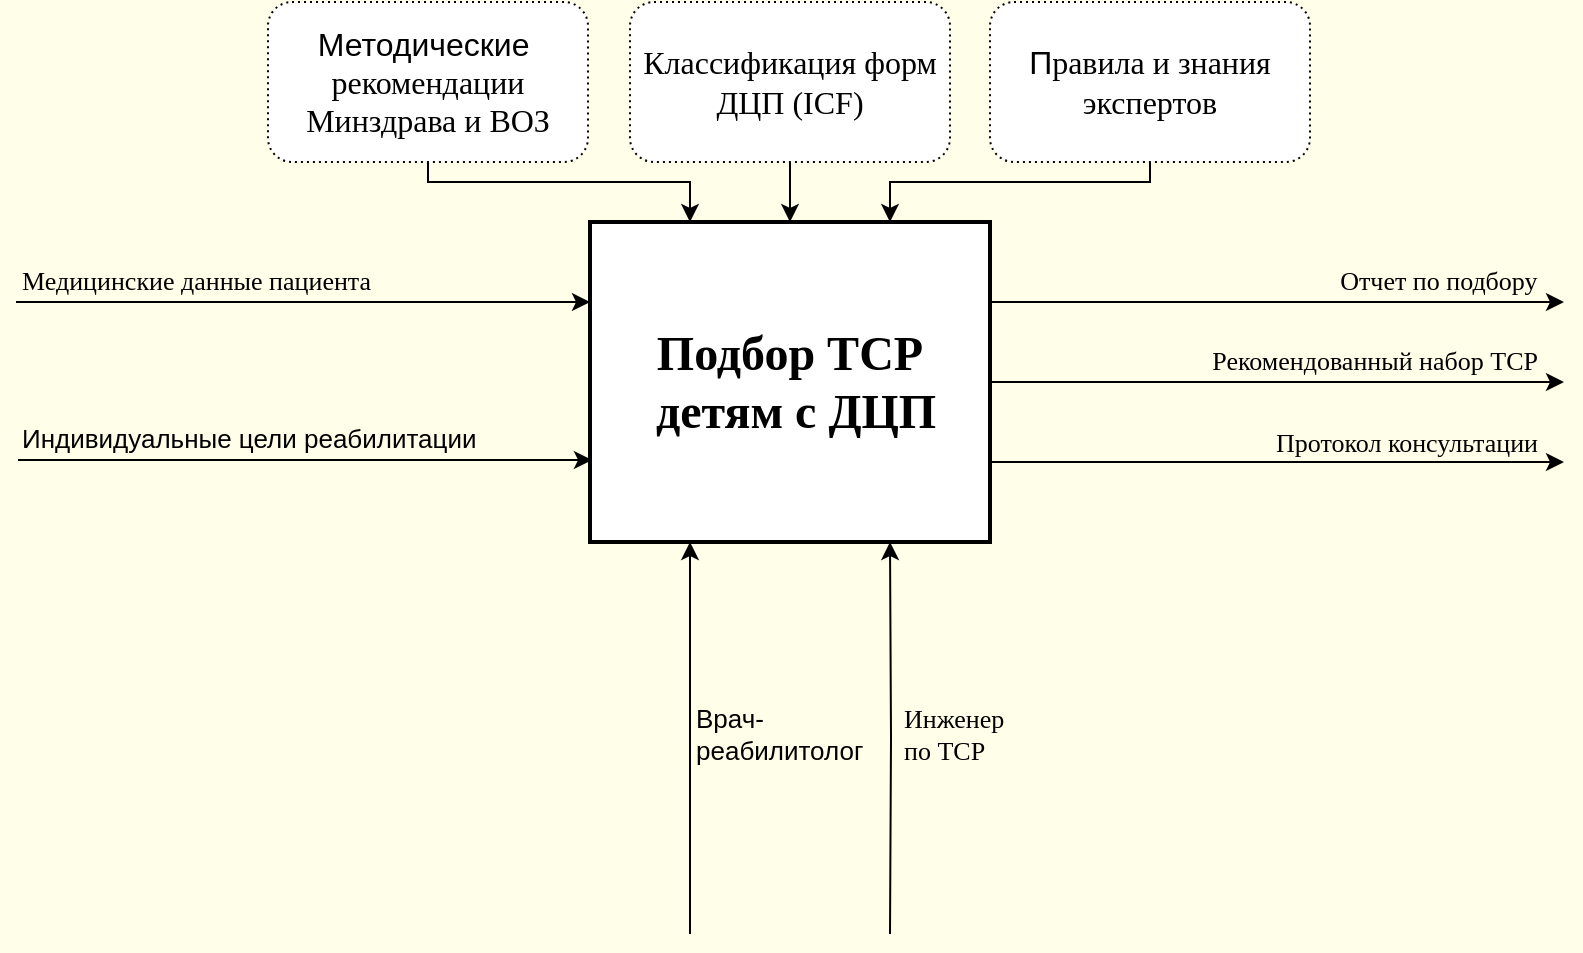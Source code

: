 <mxfile border="50" scale="3" compressed="false" locked="false" version="27.1.4">
  <diagram name="Blank" id="YmL12bMKpDGza6XwsDPr">
    <mxGraphModel dx="1331" dy="571" grid="0" gridSize="10" guides="1" tooltips="1" connect="1" arrows="1" fold="1" page="0" pageScale="1" pageWidth="827" pageHeight="1169" background="light-dark(#ffffe9, #121212)" math="1" shadow="0">
      <root>
        <mxCell id="X5NqExCQtvZxIxQ7pmgY-0" />
        <mxCell id="1" parent="X5NqExCQtvZxIxQ7pmgY-0" />
        <mxCell id="MIAvLR50btDMAMFafLu4-5" style="edgeStyle=orthogonalEdgeStyle;rounded=0;orthogonalLoop=1;jettySize=auto;html=1;exitX=1;exitY=0.75;exitDx=0;exitDy=0;" parent="1" source="MIAvLR50btDMAMFafLu4-6" edge="1">
          <mxGeometry relative="1" as="geometry">
            <mxPoint x="770" y="408" as="targetPoint" />
          </mxGeometry>
        </mxCell>
        <mxCell id="y-ezYGlPpoAGG1hy6tS6-12" style="edgeStyle=orthogonalEdgeStyle;rounded=0;orthogonalLoop=1;jettySize=auto;html=1;exitX=0.75;exitY=1;exitDx=0;exitDy=0;entryX=0.75;entryY=1;entryDx=0;entryDy=0;" edge="1" parent="1" target="MIAvLR50btDMAMFafLu4-6">
          <mxGeometry relative="1" as="geometry">
            <mxPoint x="433" y="644" as="sourcePoint" />
          </mxGeometry>
        </mxCell>
        <mxCell id="MIAvLR50btDMAMFafLu4-6" value="Подбор ТСР&lt;div&gt;&amp;nbsp;детям с ДЦП&lt;/div&gt;" style="rounded=0;whiteSpace=wrap;html=1;fontSize=24;fontStyle=1;strokeWidth=2;fontFamily=Times New Roman;" parent="1" vertex="1">
          <mxGeometry x="283" y="288" width="200" height="160" as="geometry" />
        </mxCell>
        <mxCell id="MIAvLR50btDMAMFafLu4-7" style="edgeStyle=orthogonalEdgeStyle;rounded=0;orthogonalLoop=1;jettySize=auto;html=1;exitX=0.5;exitY=1;exitDx=0;exitDy=0;entryX=0.25;entryY=0;entryDx=0;entryDy=0;" parent="1" source="MIAvLR50btDMAMFafLu4-8" target="MIAvLR50btDMAMFafLu4-6" edge="1">
          <mxGeometry relative="1" as="geometry">
            <Array as="points">
              <mxPoint x="202" y="268" />
              <mxPoint x="333" y="268" />
            </Array>
          </mxGeometry>
        </mxCell>
        <mxCell id="MIAvLR50btDMAMFafLu4-8" value="Методические&amp;nbsp;&lt;div&gt;&lt;span style=&quot;font-family: Times; text-align: start; background-color: transparent; color: light-dark(rgb(0, 0, 0), rgb(255, 255, 255));&quot;&gt;рекомендации Минздрава и ВОЗ&lt;/span&gt;&lt;/div&gt;" style="rounded=1;whiteSpace=wrap;html=1;fontSize=16;dashed=1;dashPattern=1 2;" parent="1" vertex="1">
          <mxGeometry x="122" y="178" width="160" height="80" as="geometry" />
        </mxCell>
        <mxCell id="MIAvLR50btDMAMFafLu4-9" style="edgeStyle=orthogonalEdgeStyle;rounded=0;orthogonalLoop=1;jettySize=auto;html=1;exitX=0.5;exitY=1;exitDx=0;exitDy=0;entryX=0.5;entryY=0;entryDx=0;entryDy=0;" parent="1" source="MIAvLR50btDMAMFafLu4-10" target="MIAvLR50btDMAMFafLu4-6" edge="1">
          <mxGeometry relative="1" as="geometry" />
        </mxCell>
        <mxCell id="MIAvLR50btDMAMFafLu4-10" value="&lt;span style=&quot;font-family: Times; text-align: start; background-color: transparent; color: light-dark(rgb(0, 0, 0), rgb(255, 255, 255));&quot;&gt;Классификация форм ДЦП (ICF)&lt;/span&gt;" style="rounded=1;whiteSpace=wrap;html=1;fontSize=16;dashed=1;dashPattern=1 2;" parent="1" vertex="1">
          <mxGeometry x="303" y="178" width="160" height="80" as="geometry" />
        </mxCell>
        <mxCell id="MIAvLR50btDMAMFafLu4-14" style="edgeStyle=orthogonalEdgeStyle;rounded=0;orthogonalLoop=1;jettySize=auto;html=1;exitX=0.5;exitY=1;exitDx=0;exitDy=0;entryX=0.75;entryY=0;entryDx=0;entryDy=0;" parent="1" source="MIAvLR50btDMAMFafLu4-15" target="MIAvLR50btDMAMFafLu4-6" edge="1">
          <mxGeometry relative="1" as="geometry">
            <Array as="points">
              <mxPoint x="563" y="268" />
              <mxPoint x="433" y="268" />
            </Array>
          </mxGeometry>
        </mxCell>
        <mxCell id="MIAvLR50btDMAMFafLu4-15" value="П&lt;span style=&quot;font-family: Times; text-align: start; background-color: transparent; color: light-dark(rgb(0, 0, 0), rgb(255, 255, 255));&quot;&gt;равила и знания экспертов&lt;/span&gt;" style="rounded=1;whiteSpace=wrap;html=1;fontSize=16;dashed=1;dashPattern=1 2;" parent="1" vertex="1">
          <mxGeometry x="483" y="178" width="160" height="80" as="geometry" />
        </mxCell>
        <mxCell id="MIAvLR50btDMAMFafLu4-21" value="&lt;span&gt;Отчет по подбору&amp;nbsp;&lt;/span&gt;" style="text;html=1;align=right;verticalAlign=middle;whiteSpace=wrap;rounded=0;fontSize=13;fontFamily=Times New Roman;" parent="1" vertex="1">
          <mxGeometry x="522" y="307" width="240" height="20" as="geometry" />
        </mxCell>
        <mxCell id="MIAvLR50btDMAMFafLu4-22" value="&lt;span style=&quot;&quot;&gt;Рекомендованный набор ТСР&lt;/span&gt;" style="text;html=1;align=right;verticalAlign=middle;whiteSpace=wrap;rounded=0;fontSize=13;fontFamily=Times New Roman;" parent="1" vertex="1">
          <mxGeometry x="519" y="347" width="240" height="20" as="geometry" />
        </mxCell>
        <mxCell id="MIAvLR50btDMAMFafLu4-23" value="&lt;span&gt;Протокол консультации&lt;/span&gt;" style="text;html=1;align=right;verticalAlign=middle;whiteSpace=wrap;rounded=0;fontSize=13;fontFamily=Times New Roman;" parent="1" vertex="1">
          <mxGeometry x="519" y="388" width="240" height="20" as="geometry" />
        </mxCell>
        <mxCell id="y-ezYGlPpoAGG1hy6tS6-4" style="edgeStyle=orthogonalEdgeStyle;rounded=0;orthogonalLoop=1;jettySize=auto;html=1;exitX=1;exitY=0.75;exitDx=0;exitDy=0;" edge="1" parent="1">
          <mxGeometry relative="1" as="geometry">
            <mxPoint x="284" y="407" as="targetPoint" />
            <mxPoint x="-3" y="407" as="sourcePoint" />
          </mxGeometry>
        </mxCell>
        <mxCell id="y-ezYGlPpoAGG1hy6tS6-5" style="edgeStyle=orthogonalEdgeStyle;rounded=0;orthogonalLoop=1;jettySize=auto;html=1;exitX=1;exitY=0.75;exitDx=0;exitDy=0;" edge="1" parent="1">
          <mxGeometry relative="1" as="geometry">
            <mxPoint x="770" y="368" as="targetPoint" />
            <mxPoint x="483" y="368" as="sourcePoint" />
          </mxGeometry>
        </mxCell>
        <mxCell id="y-ezYGlPpoAGG1hy6tS6-6" style="edgeStyle=orthogonalEdgeStyle;rounded=0;orthogonalLoop=1;jettySize=auto;html=1;exitX=1;exitY=0.75;exitDx=0;exitDy=0;" edge="1" parent="1">
          <mxGeometry relative="1" as="geometry">
            <mxPoint x="283" y="328" as="targetPoint" />
            <mxPoint x="-4" y="328" as="sourcePoint" />
          </mxGeometry>
        </mxCell>
        <mxCell id="y-ezYGlPpoAGG1hy6tS6-7" value="&lt;font&gt;Медицинские данные&amp;nbsp;&lt;/font&gt;&lt;span style=&quot;color: light-dark(rgb(0, 0, 0), rgb(255, 255, 255)); background-color: transparent;&quot;&gt;пациента&lt;/span&gt;" style="text;html=1;align=left;verticalAlign=middle;whiteSpace=wrap;rounded=0;fontSize=13;fontFamily=Times New Roman;" vertex="1" parent="1">
          <mxGeometry x="-3" y="307" width="240" height="20" as="geometry" />
        </mxCell>
        <mxCell id="y-ezYGlPpoAGG1hy6tS6-8" value="&lt;span style=&quot;font-family: Helvetica; text-align: center;&quot;&gt;Индивидуальные цели реабилитации&lt;/span&gt;" style="text;html=1;align=left;verticalAlign=middle;whiteSpace=wrap;rounded=0;fontSize=13;fontFamily=Times New Roman;" vertex="1" parent="1">
          <mxGeometry x="-3" y="386" width="240" height="20" as="geometry" />
        </mxCell>
        <mxCell id="y-ezYGlPpoAGG1hy6tS6-10" style="edgeStyle=orthogonalEdgeStyle;rounded=0;orthogonalLoop=1;jettySize=auto;html=1;exitX=1;exitY=0.75;exitDx=0;exitDy=0;" edge="1" parent="1">
          <mxGeometry relative="1" as="geometry">
            <mxPoint x="770" y="328" as="targetPoint" />
            <mxPoint x="483" y="328" as="sourcePoint" />
          </mxGeometry>
        </mxCell>
        <mxCell id="y-ezYGlPpoAGG1hy6tS6-13" value="&lt;span&gt;Инженер&lt;/span&gt;&lt;div&gt;&lt;span&gt;по ТСР&lt;/span&gt;&lt;/div&gt;" style="text;html=1;align=left;verticalAlign=middle;whiteSpace=wrap;rounded=0;fontFamily=Times New Roman;fontSize=13;" vertex="1" parent="1">
          <mxGeometry x="438" y="529" width="118" height="30" as="geometry" />
        </mxCell>
        <mxCell id="y-ezYGlPpoAGG1hy6tS6-14" style="edgeStyle=orthogonalEdgeStyle;rounded=0;orthogonalLoop=1;jettySize=auto;html=1;exitX=0.75;exitY=1;exitDx=0;exitDy=0;entryX=0.75;entryY=1;entryDx=0;entryDy=0;" edge="1" parent="1">
          <mxGeometry relative="1" as="geometry">
            <mxPoint x="333" y="448" as="targetPoint" />
            <mxPoint x="333" y="644" as="sourcePoint" />
          </mxGeometry>
        </mxCell>
        <mxCell id="y-ezYGlPpoAGG1hy6tS6-16" value="&lt;span style=&quot;font-family: Helvetica; text-align: center;&quot;&gt;Врач-реабилитолог&lt;/span&gt;" style="text;html=1;align=left;verticalAlign=middle;whiteSpace=wrap;rounded=0;fontFamily=Times New Roman;fontSize=13;" vertex="1" parent="1">
          <mxGeometry x="334" y="529" width="118" height="30" as="geometry" />
        </mxCell>
      </root>
    </mxGraphModel>
  </diagram>
</mxfile>
